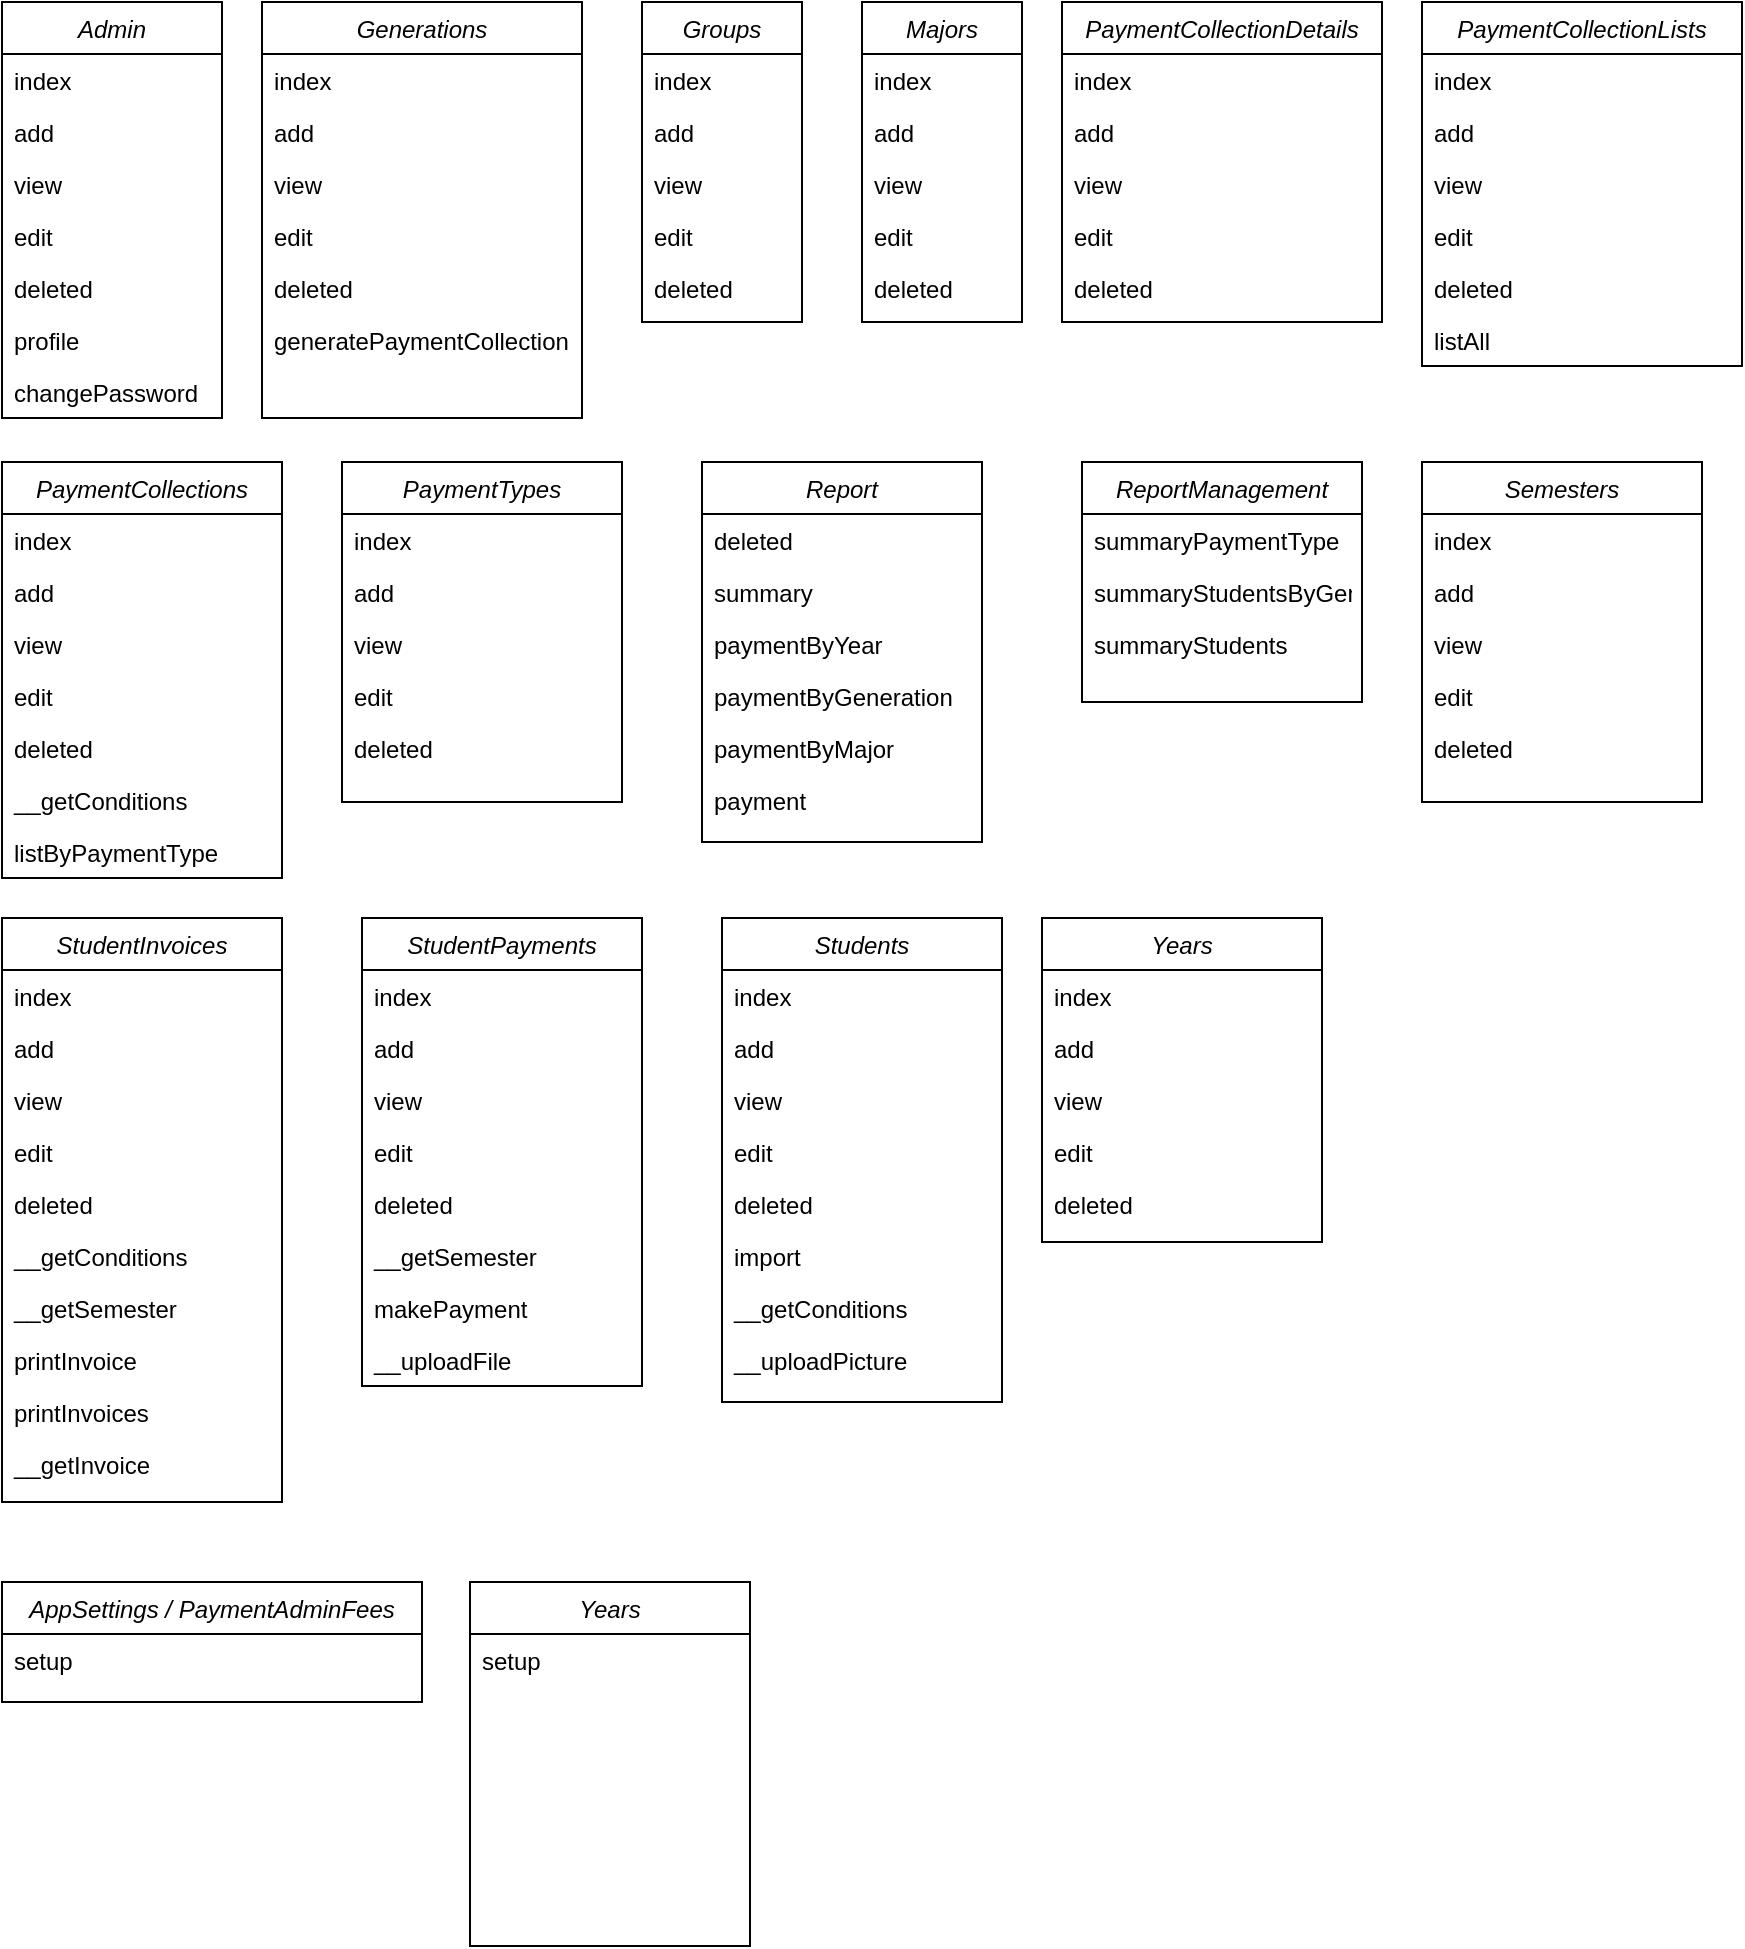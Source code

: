 <mxfile version="20.5.1" type="github">
  <diagram id="C5RBs43oDa-KdzZeNtuy" name="Page-1">
    <mxGraphModel dx="868" dy="450" grid="1" gridSize="10" guides="1" tooltips="1" connect="1" arrows="1" fold="1" page="1" pageScale="1" pageWidth="827" pageHeight="1169" math="0" shadow="0">
      <root>
        <mxCell id="WIyWlLk6GJQsqaUBKTNV-0" />
        <mxCell id="WIyWlLk6GJQsqaUBKTNV-1" parent="WIyWlLk6GJQsqaUBKTNV-0" />
        <mxCell id="zkfFHV4jXpPFQw0GAbJ--0" value="Admin" style="swimlane;fontStyle=2;align=center;verticalAlign=top;childLayout=stackLayout;horizontal=1;startSize=26;horizontalStack=0;resizeParent=1;resizeLast=0;collapsible=1;marginBottom=0;rounded=0;shadow=0;strokeWidth=1;" parent="WIyWlLk6GJQsqaUBKTNV-1" vertex="1">
          <mxGeometry x="40" y="50" width="110" height="208" as="geometry">
            <mxRectangle x="230" y="140" width="160" height="26" as="alternateBounds" />
          </mxGeometry>
        </mxCell>
        <mxCell id="zkfFHV4jXpPFQw0GAbJ--1" value="index" style="text;align=left;verticalAlign=top;spacingLeft=4;spacingRight=4;overflow=hidden;rotatable=0;points=[[0,0.5],[1,0.5]];portConstraint=eastwest;" parent="zkfFHV4jXpPFQw0GAbJ--0" vertex="1">
          <mxGeometry y="26" width="110" height="26" as="geometry" />
        </mxCell>
        <mxCell id="zkfFHV4jXpPFQw0GAbJ--2" value="add" style="text;align=left;verticalAlign=top;spacingLeft=4;spacingRight=4;overflow=hidden;rotatable=0;points=[[0,0.5],[1,0.5]];portConstraint=eastwest;rounded=0;shadow=0;html=0;" parent="zkfFHV4jXpPFQw0GAbJ--0" vertex="1">
          <mxGeometry y="52" width="110" height="26" as="geometry" />
        </mxCell>
        <mxCell id="zkfFHV4jXpPFQw0GAbJ--3" value="view" style="text;align=left;verticalAlign=top;spacingLeft=4;spacingRight=4;overflow=hidden;rotatable=0;points=[[0,0.5],[1,0.5]];portConstraint=eastwest;rounded=0;shadow=0;html=0;" parent="zkfFHV4jXpPFQw0GAbJ--0" vertex="1">
          <mxGeometry y="78" width="110" height="26" as="geometry" />
        </mxCell>
        <mxCell id="P073sXRjdEgM8B763tx9-0" value="edit" style="text;align=left;verticalAlign=top;spacingLeft=4;spacingRight=4;overflow=hidden;rotatable=0;points=[[0,0.5],[1,0.5]];portConstraint=eastwest;rounded=0;shadow=0;html=0;" vertex="1" parent="zkfFHV4jXpPFQw0GAbJ--0">
          <mxGeometry y="104" width="110" height="26" as="geometry" />
        </mxCell>
        <mxCell id="P073sXRjdEgM8B763tx9-1" value="deleted" style="text;align=left;verticalAlign=top;spacingLeft=4;spacingRight=4;overflow=hidden;rotatable=0;points=[[0,0.5],[1,0.5]];portConstraint=eastwest;rounded=0;shadow=0;html=0;" vertex="1" parent="zkfFHV4jXpPFQw0GAbJ--0">
          <mxGeometry y="130" width="110" height="26" as="geometry" />
        </mxCell>
        <mxCell id="P073sXRjdEgM8B763tx9-2" value="profile" style="text;align=left;verticalAlign=top;spacingLeft=4;spacingRight=4;overflow=hidden;rotatable=0;points=[[0,0.5],[1,0.5]];portConstraint=eastwest;rounded=0;shadow=0;html=0;" vertex="1" parent="zkfFHV4jXpPFQw0GAbJ--0">
          <mxGeometry y="156" width="110" height="26" as="geometry" />
        </mxCell>
        <mxCell id="P073sXRjdEgM8B763tx9-3" value="changePassword" style="text;align=left;verticalAlign=top;spacingLeft=4;spacingRight=4;overflow=hidden;rotatable=0;points=[[0,0.5],[1,0.5]];portConstraint=eastwest;rounded=0;shadow=0;html=0;" vertex="1" parent="zkfFHV4jXpPFQw0GAbJ--0">
          <mxGeometry y="182" width="110" height="26" as="geometry" />
        </mxCell>
        <mxCell id="P073sXRjdEgM8B763tx9-4" value="Generations" style="swimlane;fontStyle=2;align=center;verticalAlign=top;childLayout=stackLayout;horizontal=1;startSize=26;horizontalStack=0;resizeParent=1;resizeLast=0;collapsible=1;marginBottom=0;rounded=0;shadow=0;strokeWidth=1;" vertex="1" parent="WIyWlLk6GJQsqaUBKTNV-1">
          <mxGeometry x="170" y="50" width="160" height="208" as="geometry">
            <mxRectangle x="230" y="140" width="160" height="26" as="alternateBounds" />
          </mxGeometry>
        </mxCell>
        <mxCell id="P073sXRjdEgM8B763tx9-5" value="index" style="text;align=left;verticalAlign=top;spacingLeft=4;spacingRight=4;overflow=hidden;rotatable=0;points=[[0,0.5],[1,0.5]];portConstraint=eastwest;" vertex="1" parent="P073sXRjdEgM8B763tx9-4">
          <mxGeometry y="26" width="160" height="26" as="geometry" />
        </mxCell>
        <mxCell id="P073sXRjdEgM8B763tx9-6" value="add" style="text;align=left;verticalAlign=top;spacingLeft=4;spacingRight=4;overflow=hidden;rotatable=0;points=[[0,0.5],[1,0.5]];portConstraint=eastwest;rounded=0;shadow=0;html=0;" vertex="1" parent="P073sXRjdEgM8B763tx9-4">
          <mxGeometry y="52" width="160" height="26" as="geometry" />
        </mxCell>
        <mxCell id="P073sXRjdEgM8B763tx9-7" value="view" style="text;align=left;verticalAlign=top;spacingLeft=4;spacingRight=4;overflow=hidden;rotatable=0;points=[[0,0.5],[1,0.5]];portConstraint=eastwest;rounded=0;shadow=0;html=0;" vertex="1" parent="P073sXRjdEgM8B763tx9-4">
          <mxGeometry y="78" width="160" height="26" as="geometry" />
        </mxCell>
        <mxCell id="P073sXRjdEgM8B763tx9-8" value="edit" style="text;align=left;verticalAlign=top;spacingLeft=4;spacingRight=4;overflow=hidden;rotatable=0;points=[[0,0.5],[1,0.5]];portConstraint=eastwest;rounded=0;shadow=0;html=0;" vertex="1" parent="P073sXRjdEgM8B763tx9-4">
          <mxGeometry y="104" width="160" height="26" as="geometry" />
        </mxCell>
        <mxCell id="P073sXRjdEgM8B763tx9-9" value="deleted" style="text;align=left;verticalAlign=top;spacingLeft=4;spacingRight=4;overflow=hidden;rotatable=0;points=[[0,0.5],[1,0.5]];portConstraint=eastwest;rounded=0;shadow=0;html=0;" vertex="1" parent="P073sXRjdEgM8B763tx9-4">
          <mxGeometry y="130" width="160" height="26" as="geometry" />
        </mxCell>
        <mxCell id="P073sXRjdEgM8B763tx9-10" value="generatePaymentCollection" style="text;align=left;verticalAlign=top;spacingLeft=4;spacingRight=4;overflow=hidden;rotatable=0;points=[[0,0.5],[1,0.5]];portConstraint=eastwest;rounded=0;shadow=0;html=0;" vertex="1" parent="P073sXRjdEgM8B763tx9-4">
          <mxGeometry y="156" width="160" height="26" as="geometry" />
        </mxCell>
        <mxCell id="P073sXRjdEgM8B763tx9-12" value="Groups" style="swimlane;fontStyle=2;align=center;verticalAlign=top;childLayout=stackLayout;horizontal=1;startSize=26;horizontalStack=0;resizeParent=1;resizeLast=0;collapsible=1;marginBottom=0;rounded=0;shadow=0;strokeWidth=1;" vertex="1" parent="WIyWlLk6GJQsqaUBKTNV-1">
          <mxGeometry x="360" y="50" width="80" height="160" as="geometry">
            <mxRectangle x="230" y="140" width="160" height="26" as="alternateBounds" />
          </mxGeometry>
        </mxCell>
        <mxCell id="P073sXRjdEgM8B763tx9-13" value="index" style="text;align=left;verticalAlign=top;spacingLeft=4;spacingRight=4;overflow=hidden;rotatable=0;points=[[0,0.5],[1,0.5]];portConstraint=eastwest;" vertex="1" parent="P073sXRjdEgM8B763tx9-12">
          <mxGeometry y="26" width="80" height="26" as="geometry" />
        </mxCell>
        <mxCell id="P073sXRjdEgM8B763tx9-14" value="add" style="text;align=left;verticalAlign=top;spacingLeft=4;spacingRight=4;overflow=hidden;rotatable=0;points=[[0,0.5],[1,0.5]];portConstraint=eastwest;rounded=0;shadow=0;html=0;" vertex="1" parent="P073sXRjdEgM8B763tx9-12">
          <mxGeometry y="52" width="80" height="26" as="geometry" />
        </mxCell>
        <mxCell id="P073sXRjdEgM8B763tx9-15" value="view" style="text;align=left;verticalAlign=top;spacingLeft=4;spacingRight=4;overflow=hidden;rotatable=0;points=[[0,0.5],[1,0.5]];portConstraint=eastwest;rounded=0;shadow=0;html=0;" vertex="1" parent="P073sXRjdEgM8B763tx9-12">
          <mxGeometry y="78" width="80" height="26" as="geometry" />
        </mxCell>
        <mxCell id="P073sXRjdEgM8B763tx9-16" value="edit" style="text;align=left;verticalAlign=top;spacingLeft=4;spacingRight=4;overflow=hidden;rotatable=0;points=[[0,0.5],[1,0.5]];portConstraint=eastwest;rounded=0;shadow=0;html=0;" vertex="1" parent="P073sXRjdEgM8B763tx9-12">
          <mxGeometry y="104" width="80" height="26" as="geometry" />
        </mxCell>
        <mxCell id="P073sXRjdEgM8B763tx9-17" value="deleted" style="text;align=left;verticalAlign=top;spacingLeft=4;spacingRight=4;overflow=hidden;rotatable=0;points=[[0,0.5],[1,0.5]];portConstraint=eastwest;rounded=0;shadow=0;html=0;" vertex="1" parent="P073sXRjdEgM8B763tx9-12">
          <mxGeometry y="130" width="80" height="26" as="geometry" />
        </mxCell>
        <mxCell id="P073sXRjdEgM8B763tx9-19" value="Majors" style="swimlane;fontStyle=2;align=center;verticalAlign=top;childLayout=stackLayout;horizontal=1;startSize=26;horizontalStack=0;resizeParent=1;resizeLast=0;collapsible=1;marginBottom=0;rounded=0;shadow=0;strokeWidth=1;" vertex="1" parent="WIyWlLk6GJQsqaUBKTNV-1">
          <mxGeometry x="470" y="50" width="80" height="160" as="geometry">
            <mxRectangle x="230" y="140" width="160" height="26" as="alternateBounds" />
          </mxGeometry>
        </mxCell>
        <mxCell id="P073sXRjdEgM8B763tx9-20" value="index" style="text;align=left;verticalAlign=top;spacingLeft=4;spacingRight=4;overflow=hidden;rotatable=0;points=[[0,0.5],[1,0.5]];portConstraint=eastwest;" vertex="1" parent="P073sXRjdEgM8B763tx9-19">
          <mxGeometry y="26" width="80" height="26" as="geometry" />
        </mxCell>
        <mxCell id="P073sXRjdEgM8B763tx9-21" value="add" style="text;align=left;verticalAlign=top;spacingLeft=4;spacingRight=4;overflow=hidden;rotatable=0;points=[[0,0.5],[1,0.5]];portConstraint=eastwest;rounded=0;shadow=0;html=0;" vertex="1" parent="P073sXRjdEgM8B763tx9-19">
          <mxGeometry y="52" width="80" height="26" as="geometry" />
        </mxCell>
        <mxCell id="P073sXRjdEgM8B763tx9-22" value="view" style="text;align=left;verticalAlign=top;spacingLeft=4;spacingRight=4;overflow=hidden;rotatable=0;points=[[0,0.5],[1,0.5]];portConstraint=eastwest;rounded=0;shadow=0;html=0;" vertex="1" parent="P073sXRjdEgM8B763tx9-19">
          <mxGeometry y="78" width="80" height="26" as="geometry" />
        </mxCell>
        <mxCell id="P073sXRjdEgM8B763tx9-23" value="edit" style="text;align=left;verticalAlign=top;spacingLeft=4;spacingRight=4;overflow=hidden;rotatable=0;points=[[0,0.5],[1,0.5]];portConstraint=eastwest;rounded=0;shadow=0;html=0;" vertex="1" parent="P073sXRjdEgM8B763tx9-19">
          <mxGeometry y="104" width="80" height="26" as="geometry" />
        </mxCell>
        <mxCell id="P073sXRjdEgM8B763tx9-24" value="deleted" style="text;align=left;verticalAlign=top;spacingLeft=4;spacingRight=4;overflow=hidden;rotatable=0;points=[[0,0.5],[1,0.5]];portConstraint=eastwest;rounded=0;shadow=0;html=0;" vertex="1" parent="P073sXRjdEgM8B763tx9-19">
          <mxGeometry y="130" width="80" height="26" as="geometry" />
        </mxCell>
        <mxCell id="P073sXRjdEgM8B763tx9-25" value="PaymentCollectionDetails" style="swimlane;fontStyle=2;align=center;verticalAlign=top;childLayout=stackLayout;horizontal=1;startSize=26;horizontalStack=0;resizeParent=1;resizeLast=0;collapsible=1;marginBottom=0;rounded=0;shadow=0;strokeWidth=1;" vertex="1" parent="WIyWlLk6GJQsqaUBKTNV-1">
          <mxGeometry x="570" y="50" width="160" height="160" as="geometry">
            <mxRectangle x="230" y="140" width="160" height="26" as="alternateBounds" />
          </mxGeometry>
        </mxCell>
        <mxCell id="P073sXRjdEgM8B763tx9-26" value="index" style="text;align=left;verticalAlign=top;spacingLeft=4;spacingRight=4;overflow=hidden;rotatable=0;points=[[0,0.5],[1,0.5]];portConstraint=eastwest;" vertex="1" parent="P073sXRjdEgM8B763tx9-25">
          <mxGeometry y="26" width="160" height="26" as="geometry" />
        </mxCell>
        <mxCell id="P073sXRjdEgM8B763tx9-27" value="add" style="text;align=left;verticalAlign=top;spacingLeft=4;spacingRight=4;overflow=hidden;rotatable=0;points=[[0,0.5],[1,0.5]];portConstraint=eastwest;rounded=0;shadow=0;html=0;" vertex="1" parent="P073sXRjdEgM8B763tx9-25">
          <mxGeometry y="52" width="160" height="26" as="geometry" />
        </mxCell>
        <mxCell id="P073sXRjdEgM8B763tx9-28" value="view" style="text;align=left;verticalAlign=top;spacingLeft=4;spacingRight=4;overflow=hidden;rotatable=0;points=[[0,0.5],[1,0.5]];portConstraint=eastwest;rounded=0;shadow=0;html=0;" vertex="1" parent="P073sXRjdEgM8B763tx9-25">
          <mxGeometry y="78" width="160" height="26" as="geometry" />
        </mxCell>
        <mxCell id="P073sXRjdEgM8B763tx9-29" value="edit" style="text;align=left;verticalAlign=top;spacingLeft=4;spacingRight=4;overflow=hidden;rotatable=0;points=[[0,0.5],[1,0.5]];portConstraint=eastwest;rounded=0;shadow=0;html=0;" vertex="1" parent="P073sXRjdEgM8B763tx9-25">
          <mxGeometry y="104" width="160" height="26" as="geometry" />
        </mxCell>
        <mxCell id="P073sXRjdEgM8B763tx9-30" value="deleted" style="text;align=left;verticalAlign=top;spacingLeft=4;spacingRight=4;overflow=hidden;rotatable=0;points=[[0,0.5],[1,0.5]];portConstraint=eastwest;rounded=0;shadow=0;html=0;" vertex="1" parent="P073sXRjdEgM8B763tx9-25">
          <mxGeometry y="130" width="160" height="26" as="geometry" />
        </mxCell>
        <mxCell id="P073sXRjdEgM8B763tx9-31" value="PaymentCollectionLists" style="swimlane;fontStyle=2;align=center;verticalAlign=top;childLayout=stackLayout;horizontal=1;startSize=26;horizontalStack=0;resizeParent=1;resizeLast=0;collapsible=1;marginBottom=0;rounded=0;shadow=0;strokeWidth=1;" vertex="1" parent="WIyWlLk6GJQsqaUBKTNV-1">
          <mxGeometry x="750" y="50" width="160" height="182" as="geometry">
            <mxRectangle x="230" y="140" width="160" height="26" as="alternateBounds" />
          </mxGeometry>
        </mxCell>
        <mxCell id="P073sXRjdEgM8B763tx9-32" value="index" style="text;align=left;verticalAlign=top;spacingLeft=4;spacingRight=4;overflow=hidden;rotatable=0;points=[[0,0.5],[1,0.5]];portConstraint=eastwest;" vertex="1" parent="P073sXRjdEgM8B763tx9-31">
          <mxGeometry y="26" width="160" height="26" as="geometry" />
        </mxCell>
        <mxCell id="P073sXRjdEgM8B763tx9-33" value="add" style="text;align=left;verticalAlign=top;spacingLeft=4;spacingRight=4;overflow=hidden;rotatable=0;points=[[0,0.5],[1,0.5]];portConstraint=eastwest;rounded=0;shadow=0;html=0;" vertex="1" parent="P073sXRjdEgM8B763tx9-31">
          <mxGeometry y="52" width="160" height="26" as="geometry" />
        </mxCell>
        <mxCell id="P073sXRjdEgM8B763tx9-34" value="view" style="text;align=left;verticalAlign=top;spacingLeft=4;spacingRight=4;overflow=hidden;rotatable=0;points=[[0,0.5],[1,0.5]];portConstraint=eastwest;rounded=0;shadow=0;html=0;" vertex="1" parent="P073sXRjdEgM8B763tx9-31">
          <mxGeometry y="78" width="160" height="26" as="geometry" />
        </mxCell>
        <mxCell id="P073sXRjdEgM8B763tx9-35" value="edit" style="text;align=left;verticalAlign=top;spacingLeft=4;spacingRight=4;overflow=hidden;rotatable=0;points=[[0,0.5],[1,0.5]];portConstraint=eastwest;rounded=0;shadow=0;html=0;" vertex="1" parent="P073sXRjdEgM8B763tx9-31">
          <mxGeometry y="104" width="160" height="26" as="geometry" />
        </mxCell>
        <mxCell id="P073sXRjdEgM8B763tx9-36" value="deleted" style="text;align=left;verticalAlign=top;spacingLeft=4;spacingRight=4;overflow=hidden;rotatable=0;points=[[0,0.5],[1,0.5]];portConstraint=eastwest;rounded=0;shadow=0;html=0;" vertex="1" parent="P073sXRjdEgM8B763tx9-31">
          <mxGeometry y="130" width="160" height="26" as="geometry" />
        </mxCell>
        <mxCell id="P073sXRjdEgM8B763tx9-37" value="listAll" style="text;align=left;verticalAlign=top;spacingLeft=4;spacingRight=4;overflow=hidden;rotatable=0;points=[[0,0.5],[1,0.5]];portConstraint=eastwest;rounded=0;shadow=0;html=0;" vertex="1" parent="P073sXRjdEgM8B763tx9-31">
          <mxGeometry y="156" width="160" height="26" as="geometry" />
        </mxCell>
        <mxCell id="P073sXRjdEgM8B763tx9-38" value="PaymentCollections" style="swimlane;fontStyle=2;align=center;verticalAlign=top;childLayout=stackLayout;horizontal=1;startSize=26;horizontalStack=0;resizeParent=1;resizeLast=0;collapsible=1;marginBottom=0;rounded=0;shadow=0;strokeWidth=1;" vertex="1" parent="WIyWlLk6GJQsqaUBKTNV-1">
          <mxGeometry x="40" y="280" width="140" height="208" as="geometry">
            <mxRectangle x="230" y="140" width="160" height="26" as="alternateBounds" />
          </mxGeometry>
        </mxCell>
        <mxCell id="P073sXRjdEgM8B763tx9-39" value="index" style="text;align=left;verticalAlign=top;spacingLeft=4;spacingRight=4;overflow=hidden;rotatable=0;points=[[0,0.5],[1,0.5]];portConstraint=eastwest;" vertex="1" parent="P073sXRjdEgM8B763tx9-38">
          <mxGeometry y="26" width="140" height="26" as="geometry" />
        </mxCell>
        <mxCell id="P073sXRjdEgM8B763tx9-40" value="add" style="text;align=left;verticalAlign=top;spacingLeft=4;spacingRight=4;overflow=hidden;rotatable=0;points=[[0,0.5],[1,0.5]];portConstraint=eastwest;rounded=0;shadow=0;html=0;" vertex="1" parent="P073sXRjdEgM8B763tx9-38">
          <mxGeometry y="52" width="140" height="26" as="geometry" />
        </mxCell>
        <mxCell id="P073sXRjdEgM8B763tx9-41" value="view" style="text;align=left;verticalAlign=top;spacingLeft=4;spacingRight=4;overflow=hidden;rotatable=0;points=[[0,0.5],[1,0.5]];portConstraint=eastwest;rounded=0;shadow=0;html=0;" vertex="1" parent="P073sXRjdEgM8B763tx9-38">
          <mxGeometry y="78" width="140" height="26" as="geometry" />
        </mxCell>
        <mxCell id="P073sXRjdEgM8B763tx9-42" value="edit" style="text;align=left;verticalAlign=top;spacingLeft=4;spacingRight=4;overflow=hidden;rotatable=0;points=[[0,0.5],[1,0.5]];portConstraint=eastwest;rounded=0;shadow=0;html=0;" vertex="1" parent="P073sXRjdEgM8B763tx9-38">
          <mxGeometry y="104" width="140" height="26" as="geometry" />
        </mxCell>
        <mxCell id="P073sXRjdEgM8B763tx9-43" value="deleted" style="text;align=left;verticalAlign=top;spacingLeft=4;spacingRight=4;overflow=hidden;rotatable=0;points=[[0,0.5],[1,0.5]];portConstraint=eastwest;rounded=0;shadow=0;html=0;" vertex="1" parent="P073sXRjdEgM8B763tx9-38">
          <mxGeometry y="130" width="140" height="26" as="geometry" />
        </mxCell>
        <mxCell id="P073sXRjdEgM8B763tx9-44" value="__getConditions" style="text;align=left;verticalAlign=top;spacingLeft=4;spacingRight=4;overflow=hidden;rotatable=0;points=[[0,0.5],[1,0.5]];portConstraint=eastwest;rounded=0;shadow=0;html=0;" vertex="1" parent="P073sXRjdEgM8B763tx9-38">
          <mxGeometry y="156" width="140" height="26" as="geometry" />
        </mxCell>
        <mxCell id="P073sXRjdEgM8B763tx9-45" value="listByPaymentType" style="text;align=left;verticalAlign=top;spacingLeft=4;spacingRight=4;overflow=hidden;rotatable=0;points=[[0,0.5],[1,0.5]];portConstraint=eastwest;rounded=0;shadow=0;html=0;" vertex="1" parent="P073sXRjdEgM8B763tx9-38">
          <mxGeometry y="182" width="140" height="26" as="geometry" />
        </mxCell>
        <mxCell id="P073sXRjdEgM8B763tx9-46" value="PaymentTypes" style="swimlane;fontStyle=2;align=center;verticalAlign=top;childLayout=stackLayout;horizontal=1;startSize=26;horizontalStack=0;resizeParent=1;resizeLast=0;collapsible=1;marginBottom=0;rounded=0;shadow=0;strokeWidth=1;" vertex="1" parent="WIyWlLk6GJQsqaUBKTNV-1">
          <mxGeometry x="210" y="280" width="140" height="170" as="geometry">
            <mxRectangle x="230" y="140" width="160" height="26" as="alternateBounds" />
          </mxGeometry>
        </mxCell>
        <mxCell id="P073sXRjdEgM8B763tx9-47" value="index" style="text;align=left;verticalAlign=top;spacingLeft=4;spacingRight=4;overflow=hidden;rotatable=0;points=[[0,0.5],[1,0.5]];portConstraint=eastwest;" vertex="1" parent="P073sXRjdEgM8B763tx9-46">
          <mxGeometry y="26" width="140" height="26" as="geometry" />
        </mxCell>
        <mxCell id="P073sXRjdEgM8B763tx9-48" value="add" style="text;align=left;verticalAlign=top;spacingLeft=4;spacingRight=4;overflow=hidden;rotatable=0;points=[[0,0.5],[1,0.5]];portConstraint=eastwest;rounded=0;shadow=0;html=0;" vertex="1" parent="P073sXRjdEgM8B763tx9-46">
          <mxGeometry y="52" width="140" height="26" as="geometry" />
        </mxCell>
        <mxCell id="P073sXRjdEgM8B763tx9-49" value="view" style="text;align=left;verticalAlign=top;spacingLeft=4;spacingRight=4;overflow=hidden;rotatable=0;points=[[0,0.5],[1,0.5]];portConstraint=eastwest;rounded=0;shadow=0;html=0;" vertex="1" parent="P073sXRjdEgM8B763tx9-46">
          <mxGeometry y="78" width="140" height="26" as="geometry" />
        </mxCell>
        <mxCell id="P073sXRjdEgM8B763tx9-50" value="edit" style="text;align=left;verticalAlign=top;spacingLeft=4;spacingRight=4;overflow=hidden;rotatable=0;points=[[0,0.5],[1,0.5]];portConstraint=eastwest;rounded=0;shadow=0;html=0;" vertex="1" parent="P073sXRjdEgM8B763tx9-46">
          <mxGeometry y="104" width="140" height="26" as="geometry" />
        </mxCell>
        <mxCell id="P073sXRjdEgM8B763tx9-51" value="deleted" style="text;align=left;verticalAlign=top;spacingLeft=4;spacingRight=4;overflow=hidden;rotatable=0;points=[[0,0.5],[1,0.5]];portConstraint=eastwest;rounded=0;shadow=0;html=0;" vertex="1" parent="P073sXRjdEgM8B763tx9-46">
          <mxGeometry y="130" width="140" height="26" as="geometry" />
        </mxCell>
        <mxCell id="P073sXRjdEgM8B763tx9-54" value="Report" style="swimlane;fontStyle=2;align=center;verticalAlign=top;childLayout=stackLayout;horizontal=1;startSize=26;horizontalStack=0;resizeParent=1;resizeLast=0;collapsible=1;marginBottom=0;rounded=0;shadow=0;strokeWidth=1;" vertex="1" parent="WIyWlLk6GJQsqaUBKTNV-1">
          <mxGeometry x="390" y="280" width="140" height="190" as="geometry">
            <mxRectangle x="230" y="140" width="160" height="26" as="alternateBounds" />
          </mxGeometry>
        </mxCell>
        <mxCell id="P073sXRjdEgM8B763tx9-59" value="deleted" style="text;align=left;verticalAlign=top;spacingLeft=4;spacingRight=4;overflow=hidden;rotatable=0;points=[[0,0.5],[1,0.5]];portConstraint=eastwest;rounded=0;shadow=0;html=0;" vertex="1" parent="P073sXRjdEgM8B763tx9-54">
          <mxGeometry y="26" width="140" height="26" as="geometry" />
        </mxCell>
        <mxCell id="P073sXRjdEgM8B763tx9-60" value="summary" style="text;align=left;verticalAlign=top;spacingLeft=4;spacingRight=4;overflow=hidden;rotatable=0;points=[[0,0.5],[1,0.5]];portConstraint=eastwest;rounded=0;shadow=0;html=0;" vertex="1" parent="P073sXRjdEgM8B763tx9-54">
          <mxGeometry y="52" width="140" height="26" as="geometry" />
        </mxCell>
        <mxCell id="P073sXRjdEgM8B763tx9-61" value="paymentByYear" style="text;align=left;verticalAlign=top;spacingLeft=4;spacingRight=4;overflow=hidden;rotatable=0;points=[[0,0.5],[1,0.5]];portConstraint=eastwest;rounded=0;shadow=0;html=0;" vertex="1" parent="P073sXRjdEgM8B763tx9-54">
          <mxGeometry y="78" width="140" height="26" as="geometry" />
        </mxCell>
        <mxCell id="P073sXRjdEgM8B763tx9-62" value="paymentByGeneration" style="text;align=left;verticalAlign=top;spacingLeft=4;spacingRight=4;overflow=hidden;rotatable=0;points=[[0,0.5],[1,0.5]];portConstraint=eastwest;rounded=0;shadow=0;html=0;" vertex="1" parent="P073sXRjdEgM8B763tx9-54">
          <mxGeometry y="104" width="140" height="26" as="geometry" />
        </mxCell>
        <mxCell id="P073sXRjdEgM8B763tx9-63" value="paymentByMajor" style="text;align=left;verticalAlign=top;spacingLeft=4;spacingRight=4;overflow=hidden;rotatable=0;points=[[0,0.5],[1,0.5]];portConstraint=eastwest;rounded=0;shadow=0;html=0;" vertex="1" parent="P073sXRjdEgM8B763tx9-54">
          <mxGeometry y="130" width="140" height="26" as="geometry" />
        </mxCell>
        <mxCell id="P073sXRjdEgM8B763tx9-64" value="payment" style="text;align=left;verticalAlign=top;spacingLeft=4;spacingRight=4;overflow=hidden;rotatable=0;points=[[0,0.5],[1,0.5]];portConstraint=eastwest;rounded=0;shadow=0;html=0;" vertex="1" parent="P073sXRjdEgM8B763tx9-54">
          <mxGeometry y="156" width="140" height="26" as="geometry" />
        </mxCell>
        <mxCell id="P073sXRjdEgM8B763tx9-65" value="ReportManagement" style="swimlane;fontStyle=2;align=center;verticalAlign=top;childLayout=stackLayout;horizontal=1;startSize=26;horizontalStack=0;resizeParent=1;resizeLast=0;collapsible=1;marginBottom=0;rounded=0;shadow=0;strokeWidth=1;" vertex="1" parent="WIyWlLk6GJQsqaUBKTNV-1">
          <mxGeometry x="580" y="280" width="140" height="120" as="geometry">
            <mxRectangle x="230" y="140" width="160" height="26" as="alternateBounds" />
          </mxGeometry>
        </mxCell>
        <mxCell id="P073sXRjdEgM8B763tx9-66" value="summaryPaymentType" style="text;align=left;verticalAlign=top;spacingLeft=4;spacingRight=4;overflow=hidden;rotatable=0;points=[[0,0.5],[1,0.5]];portConstraint=eastwest;rounded=0;shadow=0;html=0;" vertex="1" parent="P073sXRjdEgM8B763tx9-65">
          <mxGeometry y="26" width="140" height="26" as="geometry" />
        </mxCell>
        <mxCell id="P073sXRjdEgM8B763tx9-67" value="summaryStudentsByGeneration" style="text;align=left;verticalAlign=top;spacingLeft=4;spacingRight=4;overflow=hidden;rotatable=0;points=[[0,0.5],[1,0.5]];portConstraint=eastwest;rounded=0;shadow=0;html=0;" vertex="1" parent="P073sXRjdEgM8B763tx9-65">
          <mxGeometry y="52" width="140" height="26" as="geometry" />
        </mxCell>
        <mxCell id="P073sXRjdEgM8B763tx9-68" value="summaryStudents" style="text;align=left;verticalAlign=top;spacingLeft=4;spacingRight=4;overflow=hidden;rotatable=0;points=[[0,0.5],[1,0.5]];portConstraint=eastwest;rounded=0;shadow=0;html=0;" vertex="1" parent="P073sXRjdEgM8B763tx9-65">
          <mxGeometry y="78" width="140" height="26" as="geometry" />
        </mxCell>
        <mxCell id="P073sXRjdEgM8B763tx9-76" value="Semesters" style="swimlane;fontStyle=2;align=center;verticalAlign=top;childLayout=stackLayout;horizontal=1;startSize=26;horizontalStack=0;resizeParent=1;resizeLast=0;collapsible=1;marginBottom=0;rounded=0;shadow=0;strokeWidth=1;" vertex="1" parent="WIyWlLk6GJQsqaUBKTNV-1">
          <mxGeometry x="750" y="280" width="140" height="170" as="geometry">
            <mxRectangle x="230" y="140" width="160" height="26" as="alternateBounds" />
          </mxGeometry>
        </mxCell>
        <mxCell id="P073sXRjdEgM8B763tx9-77" value="index" style="text;align=left;verticalAlign=top;spacingLeft=4;spacingRight=4;overflow=hidden;rotatable=0;points=[[0,0.5],[1,0.5]];portConstraint=eastwest;" vertex="1" parent="P073sXRjdEgM8B763tx9-76">
          <mxGeometry y="26" width="140" height="26" as="geometry" />
        </mxCell>
        <mxCell id="P073sXRjdEgM8B763tx9-78" value="add" style="text;align=left;verticalAlign=top;spacingLeft=4;spacingRight=4;overflow=hidden;rotatable=0;points=[[0,0.5],[1,0.5]];portConstraint=eastwest;rounded=0;shadow=0;html=0;" vertex="1" parent="P073sXRjdEgM8B763tx9-76">
          <mxGeometry y="52" width="140" height="26" as="geometry" />
        </mxCell>
        <mxCell id="P073sXRjdEgM8B763tx9-79" value="view" style="text;align=left;verticalAlign=top;spacingLeft=4;spacingRight=4;overflow=hidden;rotatable=0;points=[[0,0.5],[1,0.5]];portConstraint=eastwest;rounded=0;shadow=0;html=0;" vertex="1" parent="P073sXRjdEgM8B763tx9-76">
          <mxGeometry y="78" width="140" height="26" as="geometry" />
        </mxCell>
        <mxCell id="P073sXRjdEgM8B763tx9-80" value="edit" style="text;align=left;verticalAlign=top;spacingLeft=4;spacingRight=4;overflow=hidden;rotatable=0;points=[[0,0.5],[1,0.5]];portConstraint=eastwest;rounded=0;shadow=0;html=0;" vertex="1" parent="P073sXRjdEgM8B763tx9-76">
          <mxGeometry y="104" width="140" height="26" as="geometry" />
        </mxCell>
        <mxCell id="P073sXRjdEgM8B763tx9-81" value="deleted" style="text;align=left;verticalAlign=top;spacingLeft=4;spacingRight=4;overflow=hidden;rotatable=0;points=[[0,0.5],[1,0.5]];portConstraint=eastwest;rounded=0;shadow=0;html=0;" vertex="1" parent="P073sXRjdEgM8B763tx9-76">
          <mxGeometry y="130" width="140" height="26" as="geometry" />
        </mxCell>
        <mxCell id="P073sXRjdEgM8B763tx9-82" value="StudentInvoices" style="swimlane;fontStyle=2;align=center;verticalAlign=top;childLayout=stackLayout;horizontal=1;startSize=26;horizontalStack=0;resizeParent=1;resizeLast=0;collapsible=1;marginBottom=0;rounded=0;shadow=0;strokeWidth=1;" vertex="1" parent="WIyWlLk6GJQsqaUBKTNV-1">
          <mxGeometry x="40" y="508" width="140" height="292" as="geometry">
            <mxRectangle x="230" y="140" width="160" height="26" as="alternateBounds" />
          </mxGeometry>
        </mxCell>
        <mxCell id="P073sXRjdEgM8B763tx9-83" value="index" style="text;align=left;verticalAlign=top;spacingLeft=4;spacingRight=4;overflow=hidden;rotatable=0;points=[[0,0.5],[1,0.5]];portConstraint=eastwest;" vertex="1" parent="P073sXRjdEgM8B763tx9-82">
          <mxGeometry y="26" width="140" height="26" as="geometry" />
        </mxCell>
        <mxCell id="P073sXRjdEgM8B763tx9-84" value="add" style="text;align=left;verticalAlign=top;spacingLeft=4;spacingRight=4;overflow=hidden;rotatable=0;points=[[0,0.5],[1,0.5]];portConstraint=eastwest;rounded=0;shadow=0;html=0;" vertex="1" parent="P073sXRjdEgM8B763tx9-82">
          <mxGeometry y="52" width="140" height="26" as="geometry" />
        </mxCell>
        <mxCell id="P073sXRjdEgM8B763tx9-85" value="view" style="text;align=left;verticalAlign=top;spacingLeft=4;spacingRight=4;overflow=hidden;rotatable=0;points=[[0,0.5],[1,0.5]];portConstraint=eastwest;rounded=0;shadow=0;html=0;" vertex="1" parent="P073sXRjdEgM8B763tx9-82">
          <mxGeometry y="78" width="140" height="26" as="geometry" />
        </mxCell>
        <mxCell id="P073sXRjdEgM8B763tx9-86" value="edit" style="text;align=left;verticalAlign=top;spacingLeft=4;spacingRight=4;overflow=hidden;rotatable=0;points=[[0,0.5],[1,0.5]];portConstraint=eastwest;rounded=0;shadow=0;html=0;" vertex="1" parent="P073sXRjdEgM8B763tx9-82">
          <mxGeometry y="104" width="140" height="26" as="geometry" />
        </mxCell>
        <mxCell id="P073sXRjdEgM8B763tx9-87" value="deleted" style="text;align=left;verticalAlign=top;spacingLeft=4;spacingRight=4;overflow=hidden;rotatable=0;points=[[0,0.5],[1,0.5]];portConstraint=eastwest;rounded=0;shadow=0;html=0;" vertex="1" parent="P073sXRjdEgM8B763tx9-82">
          <mxGeometry y="130" width="140" height="26" as="geometry" />
        </mxCell>
        <mxCell id="P073sXRjdEgM8B763tx9-88" value="__getConditions" style="text;align=left;verticalAlign=top;spacingLeft=4;spacingRight=4;overflow=hidden;rotatable=0;points=[[0,0.5],[1,0.5]];portConstraint=eastwest;rounded=0;shadow=0;html=0;" vertex="1" parent="P073sXRjdEgM8B763tx9-82">
          <mxGeometry y="156" width="140" height="26" as="geometry" />
        </mxCell>
        <mxCell id="P073sXRjdEgM8B763tx9-89" value="__getSemester" style="text;align=left;verticalAlign=top;spacingLeft=4;spacingRight=4;overflow=hidden;rotatable=0;points=[[0,0.5],[1,0.5]];portConstraint=eastwest;rounded=0;shadow=0;html=0;" vertex="1" parent="P073sXRjdEgM8B763tx9-82">
          <mxGeometry y="182" width="140" height="26" as="geometry" />
        </mxCell>
        <mxCell id="P073sXRjdEgM8B763tx9-90" value="printInvoice" style="text;align=left;verticalAlign=top;spacingLeft=4;spacingRight=4;overflow=hidden;rotatable=0;points=[[0,0.5],[1,0.5]];portConstraint=eastwest;rounded=0;shadow=0;html=0;" vertex="1" parent="P073sXRjdEgM8B763tx9-82">
          <mxGeometry y="208" width="140" height="26" as="geometry" />
        </mxCell>
        <mxCell id="P073sXRjdEgM8B763tx9-91" value="printInvoices" style="text;align=left;verticalAlign=top;spacingLeft=4;spacingRight=4;overflow=hidden;rotatable=0;points=[[0,0.5],[1,0.5]];portConstraint=eastwest;rounded=0;shadow=0;html=0;" vertex="1" parent="P073sXRjdEgM8B763tx9-82">
          <mxGeometry y="234" width="140" height="26" as="geometry" />
        </mxCell>
        <mxCell id="P073sXRjdEgM8B763tx9-92" value="__getInvoice" style="text;align=left;verticalAlign=top;spacingLeft=4;spacingRight=4;overflow=hidden;rotatable=0;points=[[0,0.5],[1,0.5]];portConstraint=eastwest;rounded=0;shadow=0;html=0;" vertex="1" parent="P073sXRjdEgM8B763tx9-82">
          <mxGeometry y="260" width="140" height="26" as="geometry" />
        </mxCell>
        <mxCell id="P073sXRjdEgM8B763tx9-95" value="StudentPayments" style="swimlane;fontStyle=2;align=center;verticalAlign=top;childLayout=stackLayout;horizontal=1;startSize=26;horizontalStack=0;resizeParent=1;resizeLast=0;collapsible=1;marginBottom=0;rounded=0;shadow=0;strokeWidth=1;" vertex="1" parent="WIyWlLk6GJQsqaUBKTNV-1">
          <mxGeometry x="220" y="508" width="140" height="234" as="geometry">
            <mxRectangle x="230" y="140" width="160" height="26" as="alternateBounds" />
          </mxGeometry>
        </mxCell>
        <mxCell id="P073sXRjdEgM8B763tx9-96" value="index" style="text;align=left;verticalAlign=top;spacingLeft=4;spacingRight=4;overflow=hidden;rotatable=0;points=[[0,0.5],[1,0.5]];portConstraint=eastwest;" vertex="1" parent="P073sXRjdEgM8B763tx9-95">
          <mxGeometry y="26" width="140" height="26" as="geometry" />
        </mxCell>
        <mxCell id="P073sXRjdEgM8B763tx9-97" value="add" style="text;align=left;verticalAlign=top;spacingLeft=4;spacingRight=4;overflow=hidden;rotatable=0;points=[[0,0.5],[1,0.5]];portConstraint=eastwest;rounded=0;shadow=0;html=0;" vertex="1" parent="P073sXRjdEgM8B763tx9-95">
          <mxGeometry y="52" width="140" height="26" as="geometry" />
        </mxCell>
        <mxCell id="P073sXRjdEgM8B763tx9-98" value="view" style="text;align=left;verticalAlign=top;spacingLeft=4;spacingRight=4;overflow=hidden;rotatable=0;points=[[0,0.5],[1,0.5]];portConstraint=eastwest;rounded=0;shadow=0;html=0;" vertex="1" parent="P073sXRjdEgM8B763tx9-95">
          <mxGeometry y="78" width="140" height="26" as="geometry" />
        </mxCell>
        <mxCell id="P073sXRjdEgM8B763tx9-99" value="edit" style="text;align=left;verticalAlign=top;spacingLeft=4;spacingRight=4;overflow=hidden;rotatable=0;points=[[0,0.5],[1,0.5]];portConstraint=eastwest;rounded=0;shadow=0;html=0;" vertex="1" parent="P073sXRjdEgM8B763tx9-95">
          <mxGeometry y="104" width="140" height="26" as="geometry" />
        </mxCell>
        <mxCell id="P073sXRjdEgM8B763tx9-100" value="deleted" style="text;align=left;verticalAlign=top;spacingLeft=4;spacingRight=4;overflow=hidden;rotatable=0;points=[[0,0.5],[1,0.5]];portConstraint=eastwest;rounded=0;shadow=0;html=0;" vertex="1" parent="P073sXRjdEgM8B763tx9-95">
          <mxGeometry y="130" width="140" height="26" as="geometry" />
        </mxCell>
        <mxCell id="P073sXRjdEgM8B763tx9-101" value="__getSemester" style="text;align=left;verticalAlign=top;spacingLeft=4;spacingRight=4;overflow=hidden;rotatable=0;points=[[0,0.5],[1,0.5]];portConstraint=eastwest;rounded=0;shadow=0;html=0;" vertex="1" parent="P073sXRjdEgM8B763tx9-95">
          <mxGeometry y="156" width="140" height="26" as="geometry" />
        </mxCell>
        <mxCell id="P073sXRjdEgM8B763tx9-102" value="makePayment" style="text;align=left;verticalAlign=top;spacingLeft=4;spacingRight=4;overflow=hidden;rotatable=0;points=[[0,0.5],[1,0.5]];portConstraint=eastwest;rounded=0;shadow=0;html=0;" vertex="1" parent="P073sXRjdEgM8B763tx9-95">
          <mxGeometry y="182" width="140" height="26" as="geometry" />
        </mxCell>
        <mxCell id="P073sXRjdEgM8B763tx9-103" value="__uploadFile" style="text;align=left;verticalAlign=top;spacingLeft=4;spacingRight=4;overflow=hidden;rotatable=0;points=[[0,0.5],[1,0.5]];portConstraint=eastwest;rounded=0;shadow=0;html=0;" vertex="1" parent="P073sXRjdEgM8B763tx9-95">
          <mxGeometry y="208" width="140" height="26" as="geometry" />
        </mxCell>
        <mxCell id="P073sXRjdEgM8B763tx9-106" value="Students" style="swimlane;fontStyle=2;align=center;verticalAlign=top;childLayout=stackLayout;horizontal=1;startSize=26;horizontalStack=0;resizeParent=1;resizeLast=0;collapsible=1;marginBottom=0;rounded=0;shadow=0;strokeWidth=1;" vertex="1" parent="WIyWlLk6GJQsqaUBKTNV-1">
          <mxGeometry x="400" y="508" width="140" height="242" as="geometry">
            <mxRectangle x="230" y="140" width="160" height="26" as="alternateBounds" />
          </mxGeometry>
        </mxCell>
        <mxCell id="P073sXRjdEgM8B763tx9-107" value="index" style="text;align=left;verticalAlign=top;spacingLeft=4;spacingRight=4;overflow=hidden;rotatable=0;points=[[0,0.5],[1,0.5]];portConstraint=eastwest;" vertex="1" parent="P073sXRjdEgM8B763tx9-106">
          <mxGeometry y="26" width="140" height="26" as="geometry" />
        </mxCell>
        <mxCell id="P073sXRjdEgM8B763tx9-108" value="add" style="text;align=left;verticalAlign=top;spacingLeft=4;spacingRight=4;overflow=hidden;rotatable=0;points=[[0,0.5],[1,0.5]];portConstraint=eastwest;rounded=0;shadow=0;html=0;" vertex="1" parent="P073sXRjdEgM8B763tx9-106">
          <mxGeometry y="52" width="140" height="26" as="geometry" />
        </mxCell>
        <mxCell id="P073sXRjdEgM8B763tx9-109" value="view" style="text;align=left;verticalAlign=top;spacingLeft=4;spacingRight=4;overflow=hidden;rotatable=0;points=[[0,0.5],[1,0.5]];portConstraint=eastwest;rounded=0;shadow=0;html=0;" vertex="1" parent="P073sXRjdEgM8B763tx9-106">
          <mxGeometry y="78" width="140" height="26" as="geometry" />
        </mxCell>
        <mxCell id="P073sXRjdEgM8B763tx9-110" value="edit" style="text;align=left;verticalAlign=top;spacingLeft=4;spacingRight=4;overflow=hidden;rotatable=0;points=[[0,0.5],[1,0.5]];portConstraint=eastwest;rounded=0;shadow=0;html=0;" vertex="1" parent="P073sXRjdEgM8B763tx9-106">
          <mxGeometry y="104" width="140" height="26" as="geometry" />
        </mxCell>
        <mxCell id="P073sXRjdEgM8B763tx9-111" value="deleted" style="text;align=left;verticalAlign=top;spacingLeft=4;spacingRight=4;overflow=hidden;rotatable=0;points=[[0,0.5],[1,0.5]];portConstraint=eastwest;rounded=0;shadow=0;html=0;" vertex="1" parent="P073sXRjdEgM8B763tx9-106">
          <mxGeometry y="130" width="140" height="26" as="geometry" />
        </mxCell>
        <mxCell id="P073sXRjdEgM8B763tx9-112" value="import" style="text;align=left;verticalAlign=top;spacingLeft=4;spacingRight=4;overflow=hidden;rotatable=0;points=[[0,0.5],[1,0.5]];portConstraint=eastwest;rounded=0;shadow=0;html=0;" vertex="1" parent="P073sXRjdEgM8B763tx9-106">
          <mxGeometry y="156" width="140" height="26" as="geometry" />
        </mxCell>
        <mxCell id="P073sXRjdEgM8B763tx9-113" value="__getConditions" style="text;align=left;verticalAlign=top;spacingLeft=4;spacingRight=4;overflow=hidden;rotatable=0;points=[[0,0.5],[1,0.5]];portConstraint=eastwest;rounded=0;shadow=0;html=0;" vertex="1" parent="P073sXRjdEgM8B763tx9-106">
          <mxGeometry y="182" width="140" height="26" as="geometry" />
        </mxCell>
        <mxCell id="P073sXRjdEgM8B763tx9-114" value="__uploadPicture" style="text;align=left;verticalAlign=top;spacingLeft=4;spacingRight=4;overflow=hidden;rotatable=0;points=[[0,0.5],[1,0.5]];portConstraint=eastwest;rounded=0;shadow=0;html=0;" vertex="1" parent="P073sXRjdEgM8B763tx9-106">
          <mxGeometry y="208" width="140" height="26" as="geometry" />
        </mxCell>
        <mxCell id="P073sXRjdEgM8B763tx9-115" value="Years" style="swimlane;fontStyle=2;align=center;verticalAlign=top;childLayout=stackLayout;horizontal=1;startSize=26;horizontalStack=0;resizeParent=1;resizeLast=0;collapsible=1;marginBottom=0;rounded=0;shadow=0;strokeWidth=1;" vertex="1" parent="WIyWlLk6GJQsqaUBKTNV-1">
          <mxGeometry x="560" y="508" width="140" height="162" as="geometry">
            <mxRectangle x="230" y="140" width="160" height="26" as="alternateBounds" />
          </mxGeometry>
        </mxCell>
        <mxCell id="P073sXRjdEgM8B763tx9-116" value="index" style="text;align=left;verticalAlign=top;spacingLeft=4;spacingRight=4;overflow=hidden;rotatable=0;points=[[0,0.5],[1,0.5]];portConstraint=eastwest;" vertex="1" parent="P073sXRjdEgM8B763tx9-115">
          <mxGeometry y="26" width="140" height="26" as="geometry" />
        </mxCell>
        <mxCell id="P073sXRjdEgM8B763tx9-117" value="add" style="text;align=left;verticalAlign=top;spacingLeft=4;spacingRight=4;overflow=hidden;rotatable=0;points=[[0,0.5],[1,0.5]];portConstraint=eastwest;rounded=0;shadow=0;html=0;" vertex="1" parent="P073sXRjdEgM8B763tx9-115">
          <mxGeometry y="52" width="140" height="26" as="geometry" />
        </mxCell>
        <mxCell id="P073sXRjdEgM8B763tx9-118" value="view" style="text;align=left;verticalAlign=top;spacingLeft=4;spacingRight=4;overflow=hidden;rotatable=0;points=[[0,0.5],[1,0.5]];portConstraint=eastwest;rounded=0;shadow=0;html=0;" vertex="1" parent="P073sXRjdEgM8B763tx9-115">
          <mxGeometry y="78" width="140" height="26" as="geometry" />
        </mxCell>
        <mxCell id="P073sXRjdEgM8B763tx9-119" value="edit" style="text;align=left;verticalAlign=top;spacingLeft=4;spacingRight=4;overflow=hidden;rotatable=0;points=[[0,0.5],[1,0.5]];portConstraint=eastwest;rounded=0;shadow=0;html=0;" vertex="1" parent="P073sXRjdEgM8B763tx9-115">
          <mxGeometry y="104" width="140" height="26" as="geometry" />
        </mxCell>
        <mxCell id="P073sXRjdEgM8B763tx9-120" value="deleted" style="text;align=left;verticalAlign=top;spacingLeft=4;spacingRight=4;overflow=hidden;rotatable=0;points=[[0,0.5],[1,0.5]];portConstraint=eastwest;rounded=0;shadow=0;html=0;" vertex="1" parent="P073sXRjdEgM8B763tx9-115">
          <mxGeometry y="130" width="140" height="26" as="geometry" />
        </mxCell>
        <mxCell id="P073sXRjdEgM8B763tx9-124" value="AppSettings / PaymentAdminFees" style="swimlane;fontStyle=2;align=center;verticalAlign=top;childLayout=stackLayout;horizontal=1;startSize=26;horizontalStack=0;resizeParent=1;resizeLast=0;collapsible=1;marginBottom=0;rounded=0;shadow=0;strokeWidth=1;" vertex="1" parent="WIyWlLk6GJQsqaUBKTNV-1">
          <mxGeometry x="40" y="840" width="210" height="60" as="geometry">
            <mxRectangle x="230" y="140" width="160" height="26" as="alternateBounds" />
          </mxGeometry>
        </mxCell>
        <mxCell id="P073sXRjdEgM8B763tx9-130" value="setup" style="text;align=left;verticalAlign=top;spacingLeft=4;spacingRight=4;overflow=hidden;rotatable=0;points=[[0,0.5],[1,0.5]];portConstraint=eastwest;rounded=0;shadow=0;html=0;" vertex="1" parent="P073sXRjdEgM8B763tx9-124">
          <mxGeometry y="26" width="210" height="26" as="geometry" />
        </mxCell>
        <mxCell id="P073sXRjdEgM8B763tx9-131" value="Years" style="swimlane;fontStyle=2;align=center;verticalAlign=top;childLayout=stackLayout;horizontal=1;startSize=26;horizontalStack=0;resizeParent=1;resizeLast=0;collapsible=1;marginBottom=0;rounded=0;shadow=0;strokeWidth=1;" vertex="1" parent="WIyWlLk6GJQsqaUBKTNV-1">
          <mxGeometry x="274" y="840" width="140" height="182" as="geometry">
            <mxRectangle x="230" y="140" width="160" height="26" as="alternateBounds" />
          </mxGeometry>
        </mxCell>
        <mxCell id="P073sXRjdEgM8B763tx9-137" value="setup" style="text;align=left;verticalAlign=top;spacingLeft=4;spacingRight=4;overflow=hidden;rotatable=0;points=[[0,0.5],[1,0.5]];portConstraint=eastwest;rounded=0;shadow=0;html=0;" vertex="1" parent="P073sXRjdEgM8B763tx9-131">
          <mxGeometry y="26" width="140" height="26" as="geometry" />
        </mxCell>
      </root>
    </mxGraphModel>
  </diagram>
</mxfile>

